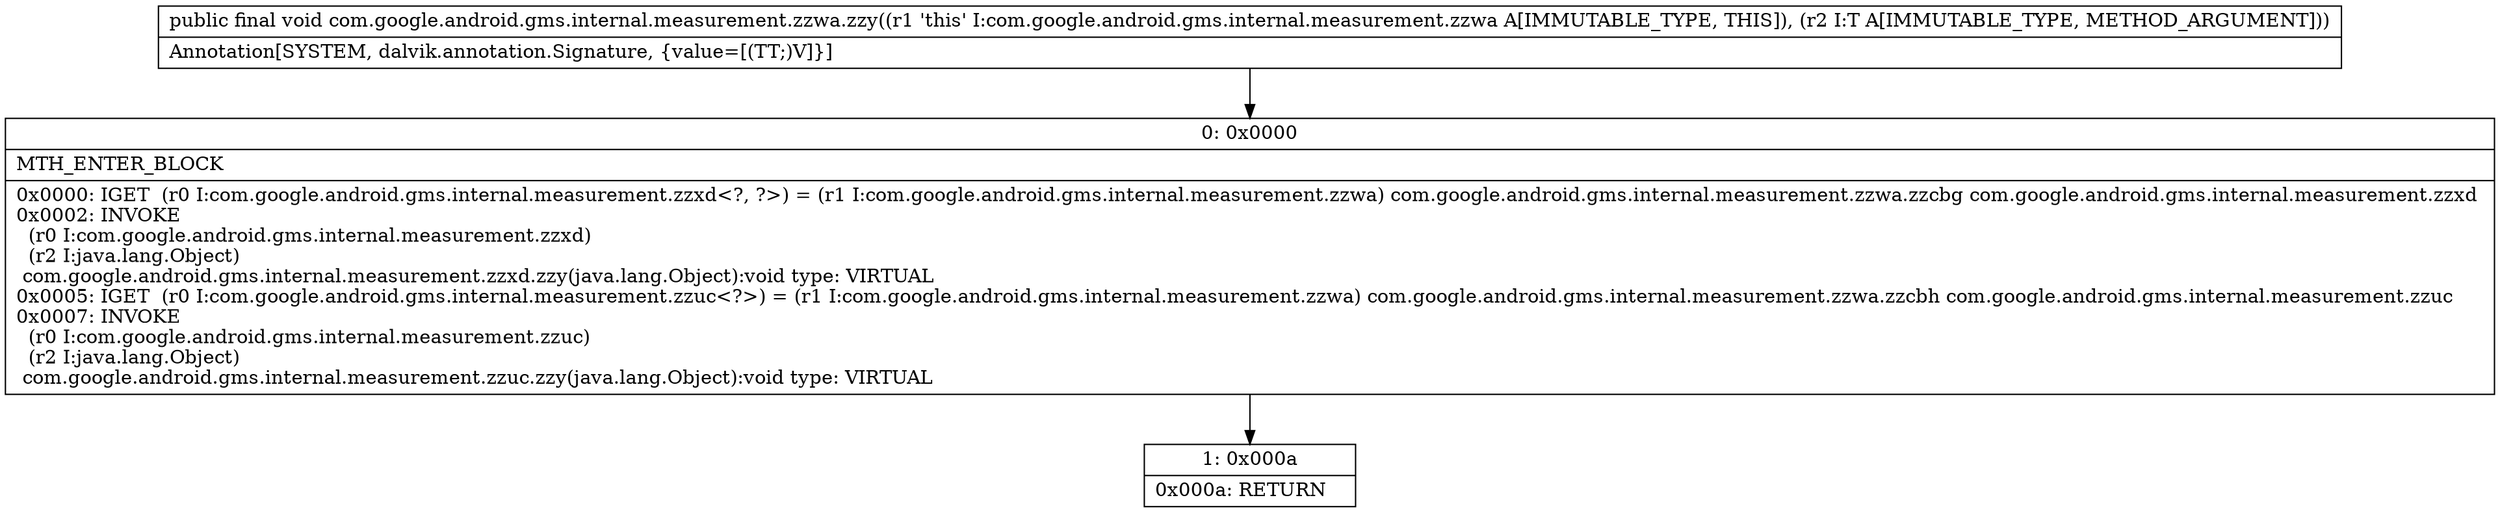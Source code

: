digraph "CFG forcom.google.android.gms.internal.measurement.zzwa.zzy(Ljava\/lang\/Object;)V" {
Node_0 [shape=record,label="{0\:\ 0x0000|MTH_ENTER_BLOCK\l|0x0000: IGET  (r0 I:com.google.android.gms.internal.measurement.zzxd\<?, ?\>) = (r1 I:com.google.android.gms.internal.measurement.zzwa) com.google.android.gms.internal.measurement.zzwa.zzcbg com.google.android.gms.internal.measurement.zzxd \l0x0002: INVOKE  \l  (r0 I:com.google.android.gms.internal.measurement.zzxd)\l  (r2 I:java.lang.Object)\l com.google.android.gms.internal.measurement.zzxd.zzy(java.lang.Object):void type: VIRTUAL \l0x0005: IGET  (r0 I:com.google.android.gms.internal.measurement.zzuc\<?\>) = (r1 I:com.google.android.gms.internal.measurement.zzwa) com.google.android.gms.internal.measurement.zzwa.zzcbh com.google.android.gms.internal.measurement.zzuc \l0x0007: INVOKE  \l  (r0 I:com.google.android.gms.internal.measurement.zzuc)\l  (r2 I:java.lang.Object)\l com.google.android.gms.internal.measurement.zzuc.zzy(java.lang.Object):void type: VIRTUAL \l}"];
Node_1 [shape=record,label="{1\:\ 0x000a|0x000a: RETURN   \l}"];
MethodNode[shape=record,label="{public final void com.google.android.gms.internal.measurement.zzwa.zzy((r1 'this' I:com.google.android.gms.internal.measurement.zzwa A[IMMUTABLE_TYPE, THIS]), (r2 I:T A[IMMUTABLE_TYPE, METHOD_ARGUMENT]))  | Annotation[SYSTEM, dalvik.annotation.Signature, \{value=[(TT;)V]\}]\l}"];
MethodNode -> Node_0;
Node_0 -> Node_1;
}

